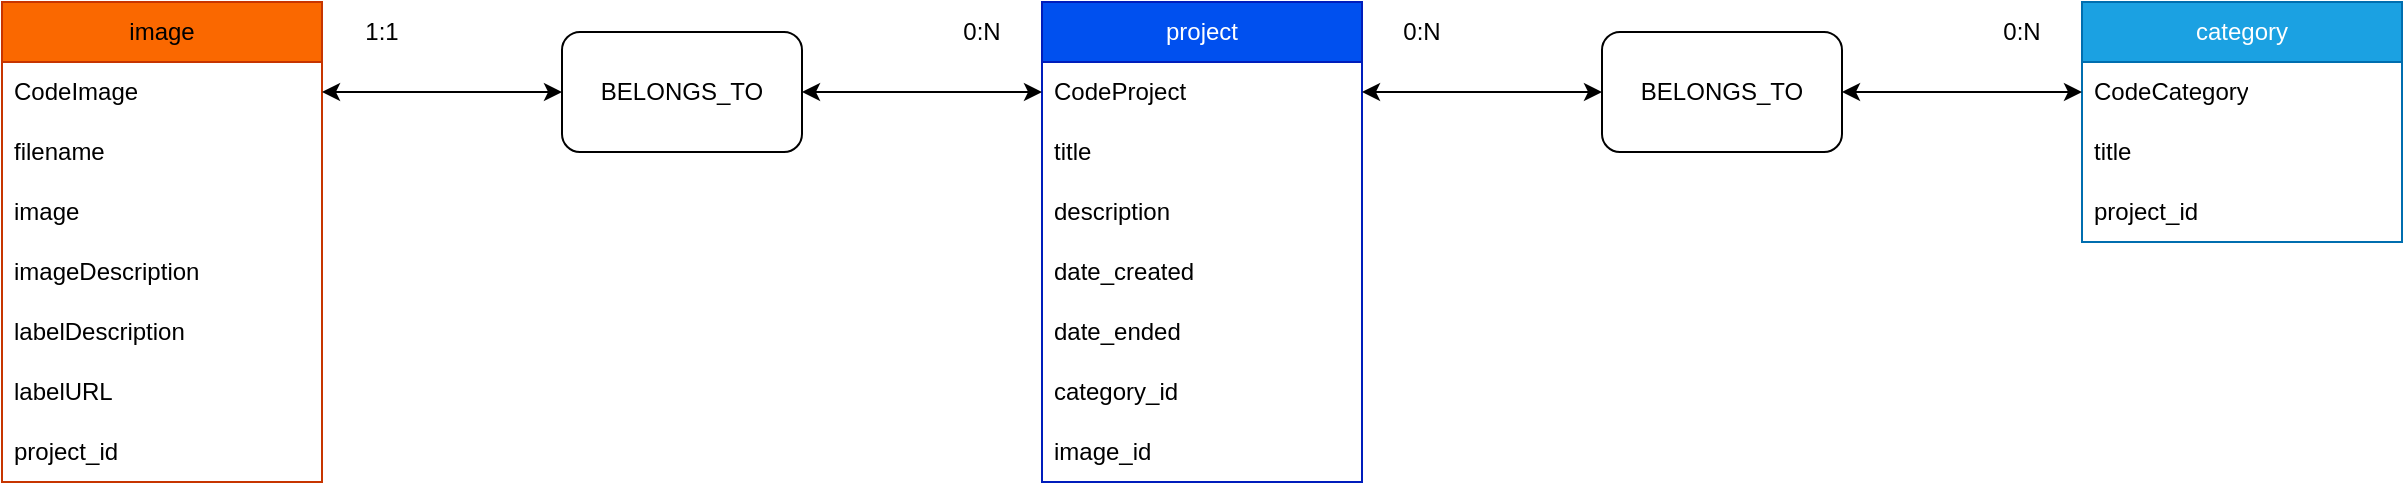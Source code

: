<mxfile version="24.7.6">
  <diagram name="Page-1" id="vTBhVdT87Nl-stSNF-wH">
    <mxGraphModel dx="2214" dy="756" grid="1" gridSize="10" guides="1" tooltips="1" connect="1" arrows="1" fold="1" page="1" pageScale="1" pageWidth="850" pageHeight="1100" math="0" shadow="0">
      <root>
        <mxCell id="0" />
        <mxCell id="1" parent="0" />
        <mxCell id="7c8FUwOzpwBB-ppCw2pv-1" value="project" style="swimlane;fontStyle=0;childLayout=stackLayout;horizontal=1;startSize=30;horizontalStack=0;resizeParent=1;resizeParentMax=0;resizeLast=0;collapsible=1;marginBottom=0;whiteSpace=wrap;html=1;rounded=0;fillColor=#0050ef;fontColor=#ffffff;strokeColor=#001DBC;" vertex="1" parent="1">
          <mxGeometry x="320" y="160" width="160" height="240" as="geometry" />
        </mxCell>
        <mxCell id="7c8FUwOzpwBB-ppCw2pv-2" value="CodeProject" style="text;strokeColor=none;fillColor=none;align=left;verticalAlign=middle;spacingLeft=4;spacingRight=4;overflow=hidden;points=[[0,0.5],[1,0.5]];portConstraint=eastwest;rotatable=0;whiteSpace=wrap;html=1;" vertex="1" parent="7c8FUwOzpwBB-ppCw2pv-1">
          <mxGeometry y="30" width="160" height="30" as="geometry" />
        </mxCell>
        <mxCell id="7c8FUwOzpwBB-ppCw2pv-3" value="title" style="text;strokeColor=none;fillColor=none;align=left;verticalAlign=middle;spacingLeft=4;spacingRight=4;overflow=hidden;points=[[0,0.5],[1,0.5]];portConstraint=eastwest;rotatable=0;whiteSpace=wrap;html=1;" vertex="1" parent="7c8FUwOzpwBB-ppCw2pv-1">
          <mxGeometry y="60" width="160" height="30" as="geometry" />
        </mxCell>
        <mxCell id="7c8FUwOzpwBB-ppCw2pv-4" value="description" style="text;strokeColor=none;fillColor=none;align=left;verticalAlign=middle;spacingLeft=4;spacingRight=4;overflow=hidden;points=[[0,0.5],[1,0.5]];portConstraint=eastwest;rotatable=0;whiteSpace=wrap;html=1;" vertex="1" parent="7c8FUwOzpwBB-ppCw2pv-1">
          <mxGeometry y="90" width="160" height="30" as="geometry" />
        </mxCell>
        <mxCell id="7c8FUwOzpwBB-ppCw2pv-5" value="date_created&amp;nbsp;" style="text;strokeColor=none;fillColor=none;align=left;verticalAlign=middle;spacingLeft=4;spacingRight=4;overflow=hidden;points=[[0,0.5],[1,0.5]];portConstraint=eastwest;rotatable=0;whiteSpace=wrap;html=1;" vertex="1" parent="7c8FUwOzpwBB-ppCw2pv-1">
          <mxGeometry y="120" width="160" height="30" as="geometry" />
        </mxCell>
        <mxCell id="7c8FUwOzpwBB-ppCw2pv-6" value="date_ended" style="text;strokeColor=none;fillColor=none;align=left;verticalAlign=middle;spacingLeft=4;spacingRight=4;overflow=hidden;points=[[0,0.5],[1,0.5]];portConstraint=eastwest;rotatable=0;whiteSpace=wrap;html=1;" vertex="1" parent="7c8FUwOzpwBB-ppCw2pv-1">
          <mxGeometry y="150" width="160" height="30" as="geometry" />
        </mxCell>
        <mxCell id="7c8FUwOzpwBB-ppCw2pv-7" value="category_id" style="text;strokeColor=none;fillColor=none;align=left;verticalAlign=middle;spacingLeft=4;spacingRight=4;overflow=hidden;points=[[0,0.5],[1,0.5]];portConstraint=eastwest;rotatable=0;whiteSpace=wrap;html=1;" vertex="1" parent="7c8FUwOzpwBB-ppCw2pv-1">
          <mxGeometry y="180" width="160" height="30" as="geometry" />
        </mxCell>
        <mxCell id="7c8FUwOzpwBB-ppCw2pv-8" value="image_id" style="text;strokeColor=none;fillColor=none;align=left;verticalAlign=middle;spacingLeft=4;spacingRight=4;overflow=hidden;points=[[0,0.5],[1,0.5]];portConstraint=eastwest;rotatable=0;whiteSpace=wrap;html=1;" vertex="1" parent="7c8FUwOzpwBB-ppCw2pv-1">
          <mxGeometry y="210" width="160" height="30" as="geometry" />
        </mxCell>
        <mxCell id="7c8FUwOzpwBB-ppCw2pv-9" value="category" style="swimlane;fontStyle=0;childLayout=stackLayout;horizontal=1;startSize=30;horizontalStack=0;resizeParent=1;resizeParentMax=0;resizeLast=0;collapsible=1;marginBottom=0;whiteSpace=wrap;html=1;fillColor=#1ba1e2;fontColor=#ffffff;strokeColor=#006EAF;" vertex="1" parent="1">
          <mxGeometry x="840" y="160" width="160" height="120" as="geometry" />
        </mxCell>
        <mxCell id="7c8FUwOzpwBB-ppCw2pv-10" value="CodeCategory" style="text;strokeColor=none;fillColor=none;align=left;verticalAlign=middle;spacingLeft=4;spacingRight=4;overflow=hidden;points=[[0,0.5],[1,0.5]];portConstraint=eastwest;rotatable=0;whiteSpace=wrap;html=1;" vertex="1" parent="7c8FUwOzpwBB-ppCw2pv-9">
          <mxGeometry y="30" width="160" height="30" as="geometry" />
        </mxCell>
        <mxCell id="7c8FUwOzpwBB-ppCw2pv-11" value="title" style="text;strokeColor=none;fillColor=none;align=left;verticalAlign=middle;spacingLeft=4;spacingRight=4;overflow=hidden;points=[[0,0.5],[1,0.5]];portConstraint=eastwest;rotatable=0;whiteSpace=wrap;html=1;" vertex="1" parent="7c8FUwOzpwBB-ppCw2pv-9">
          <mxGeometry y="60" width="160" height="30" as="geometry" />
        </mxCell>
        <mxCell id="7c8FUwOzpwBB-ppCw2pv-12" value="project_id" style="text;strokeColor=none;fillColor=none;align=left;verticalAlign=middle;spacingLeft=4;spacingRight=4;overflow=hidden;points=[[0,0.5],[1,0.5]];portConstraint=eastwest;rotatable=0;whiteSpace=wrap;html=1;" vertex="1" parent="7c8FUwOzpwBB-ppCw2pv-9">
          <mxGeometry y="90" width="160" height="30" as="geometry" />
        </mxCell>
        <mxCell id="7c8FUwOzpwBB-ppCw2pv-13" value="image" style="swimlane;fontStyle=0;childLayout=stackLayout;horizontal=1;startSize=30;horizontalStack=0;resizeParent=1;resizeParentMax=0;resizeLast=0;collapsible=1;marginBottom=0;whiteSpace=wrap;html=1;fillColor=#fa6800;strokeColor=#C73500;fontColor=#000000;" vertex="1" parent="1">
          <mxGeometry x="-200" y="160" width="160" height="240" as="geometry" />
        </mxCell>
        <mxCell id="7c8FUwOzpwBB-ppCw2pv-14" value="CodeImage" style="text;strokeColor=none;fillColor=none;align=left;verticalAlign=middle;spacingLeft=4;spacingRight=4;overflow=hidden;points=[[0,0.5],[1,0.5]];portConstraint=eastwest;rotatable=0;whiteSpace=wrap;html=1;" vertex="1" parent="7c8FUwOzpwBB-ppCw2pv-13">
          <mxGeometry y="30" width="160" height="30" as="geometry" />
        </mxCell>
        <mxCell id="7c8FUwOzpwBB-ppCw2pv-15" value="filename" style="text;strokeColor=none;fillColor=none;align=left;verticalAlign=middle;spacingLeft=4;spacingRight=4;overflow=hidden;points=[[0,0.5],[1,0.5]];portConstraint=eastwest;rotatable=0;whiteSpace=wrap;html=1;" vertex="1" parent="7c8FUwOzpwBB-ppCw2pv-13">
          <mxGeometry y="60" width="160" height="30" as="geometry" />
        </mxCell>
        <mxCell id="7c8FUwOzpwBB-ppCw2pv-16" value="image" style="text;strokeColor=none;fillColor=none;align=left;verticalAlign=middle;spacingLeft=4;spacingRight=4;overflow=hidden;points=[[0,0.5],[1,0.5]];portConstraint=eastwest;rotatable=0;whiteSpace=wrap;html=1;" vertex="1" parent="7c8FUwOzpwBB-ppCw2pv-13">
          <mxGeometry y="90" width="160" height="30" as="geometry" />
        </mxCell>
        <mxCell id="7c8FUwOzpwBB-ppCw2pv-29" value="imageDescription" style="text;strokeColor=none;fillColor=none;align=left;verticalAlign=middle;spacingLeft=4;spacingRight=4;overflow=hidden;points=[[0,0.5],[1,0.5]];portConstraint=eastwest;rotatable=0;whiteSpace=wrap;html=1;" vertex="1" parent="7c8FUwOzpwBB-ppCw2pv-13">
          <mxGeometry y="120" width="160" height="30" as="geometry" />
        </mxCell>
        <mxCell id="7c8FUwOzpwBB-ppCw2pv-30" value="labelDescription" style="text;strokeColor=none;fillColor=none;align=left;verticalAlign=middle;spacingLeft=4;spacingRight=4;overflow=hidden;points=[[0,0.5],[1,0.5]];portConstraint=eastwest;rotatable=0;whiteSpace=wrap;html=1;" vertex="1" parent="7c8FUwOzpwBB-ppCw2pv-13">
          <mxGeometry y="150" width="160" height="30" as="geometry" />
        </mxCell>
        <mxCell id="7c8FUwOzpwBB-ppCw2pv-31" value="labelURL" style="text;strokeColor=none;fillColor=none;align=left;verticalAlign=middle;spacingLeft=4;spacingRight=4;overflow=hidden;points=[[0,0.5],[1,0.5]];portConstraint=eastwest;rotatable=0;whiteSpace=wrap;html=1;" vertex="1" parent="7c8FUwOzpwBB-ppCw2pv-13">
          <mxGeometry y="180" width="160" height="30" as="geometry" />
        </mxCell>
        <mxCell id="7c8FUwOzpwBB-ppCw2pv-17" value="project_id" style="text;strokeColor=none;fillColor=none;align=left;verticalAlign=middle;spacingLeft=4;spacingRight=4;overflow=hidden;points=[[0,0.5],[1,0.5]];portConstraint=eastwest;rotatable=0;whiteSpace=wrap;html=1;" vertex="1" parent="7c8FUwOzpwBB-ppCw2pv-13">
          <mxGeometry y="210" width="160" height="30" as="geometry" />
        </mxCell>
        <mxCell id="7c8FUwOzpwBB-ppCw2pv-18" value="BELONGS_TO" style="rounded=1;whiteSpace=wrap;html=1;" vertex="1" parent="1">
          <mxGeometry x="600" y="175" width="120" height="60" as="geometry" />
        </mxCell>
        <mxCell id="7c8FUwOzpwBB-ppCw2pv-20" value="" style="endArrow=classic;startArrow=classic;html=1;rounded=0;exitX=1;exitY=0.5;exitDx=0;exitDy=0;entryX=0;entryY=0.5;entryDx=0;entryDy=0;" edge="1" parent="1" source="7c8FUwOzpwBB-ppCw2pv-2" target="7c8FUwOzpwBB-ppCw2pv-18">
          <mxGeometry width="50" height="50" relative="1" as="geometry">
            <mxPoint x="400" y="410" as="sourcePoint" />
            <mxPoint x="450" y="360" as="targetPoint" />
          </mxGeometry>
        </mxCell>
        <mxCell id="7c8FUwOzpwBB-ppCw2pv-21" value="" style="endArrow=classic;startArrow=classic;html=1;rounded=0;exitX=0;exitY=0.5;exitDx=0;exitDy=0;entryX=1;entryY=0.5;entryDx=0;entryDy=0;" edge="1" parent="1" source="7c8FUwOzpwBB-ppCw2pv-10" target="7c8FUwOzpwBB-ppCw2pv-18">
          <mxGeometry width="50" height="50" relative="1" as="geometry">
            <mxPoint x="400" y="410" as="sourcePoint" />
            <mxPoint x="450" y="360" as="targetPoint" />
          </mxGeometry>
        </mxCell>
        <mxCell id="7c8FUwOzpwBB-ppCw2pv-22" value="BELONGS_TO" style="rounded=1;whiteSpace=wrap;html=1;" vertex="1" parent="1">
          <mxGeometry x="80" y="175" width="120" height="60" as="geometry" />
        </mxCell>
        <mxCell id="7c8FUwOzpwBB-ppCw2pv-23" value="" style="endArrow=classic;startArrow=classic;html=1;rounded=0;exitX=0;exitY=0.5;exitDx=0;exitDy=0;entryX=1;entryY=0.5;entryDx=0;entryDy=0;" edge="1" parent="1" source="7c8FUwOzpwBB-ppCw2pv-2" target="7c8FUwOzpwBB-ppCw2pv-22">
          <mxGeometry width="50" height="50" relative="1" as="geometry">
            <mxPoint x="400" y="410" as="sourcePoint" />
            <mxPoint x="450" y="360" as="targetPoint" />
          </mxGeometry>
        </mxCell>
        <mxCell id="7c8FUwOzpwBB-ppCw2pv-24" value="" style="endArrow=classic;startArrow=classic;html=1;rounded=0;entryX=0;entryY=0.5;entryDx=0;entryDy=0;exitX=1;exitY=0.5;exitDx=0;exitDy=0;" edge="1" parent="1" source="7c8FUwOzpwBB-ppCw2pv-14" target="7c8FUwOzpwBB-ppCw2pv-22">
          <mxGeometry width="50" height="50" relative="1" as="geometry">
            <mxPoint x="-40" y="200" as="sourcePoint" />
            <mxPoint x="450" y="360" as="targetPoint" />
            <Array as="points">
              <mxPoint x="70" y="205" />
            </Array>
          </mxGeometry>
        </mxCell>
        <mxCell id="7c8FUwOzpwBB-ppCw2pv-25" value="0:N" style="text;html=1;align=center;verticalAlign=middle;whiteSpace=wrap;rounded=0;" vertex="1" parent="1">
          <mxGeometry x="260" y="160" width="60" height="30" as="geometry" />
        </mxCell>
        <mxCell id="7c8FUwOzpwBB-ppCw2pv-26" value="1:1" style="text;html=1;align=center;verticalAlign=middle;whiteSpace=wrap;rounded=0;" vertex="1" parent="1">
          <mxGeometry x="-40" y="160" width="60" height="30" as="geometry" />
        </mxCell>
        <mxCell id="7c8FUwOzpwBB-ppCw2pv-27" value="0:N" style="text;html=1;align=center;verticalAlign=middle;whiteSpace=wrap;rounded=0;" vertex="1" parent="1">
          <mxGeometry x="480" y="160" width="60" height="30" as="geometry" />
        </mxCell>
        <mxCell id="7c8FUwOzpwBB-ppCw2pv-28" value="0:N" style="text;html=1;align=center;verticalAlign=middle;whiteSpace=wrap;rounded=0;" vertex="1" parent="1">
          <mxGeometry x="780" y="160" width="60" height="30" as="geometry" />
        </mxCell>
      </root>
    </mxGraphModel>
  </diagram>
</mxfile>
